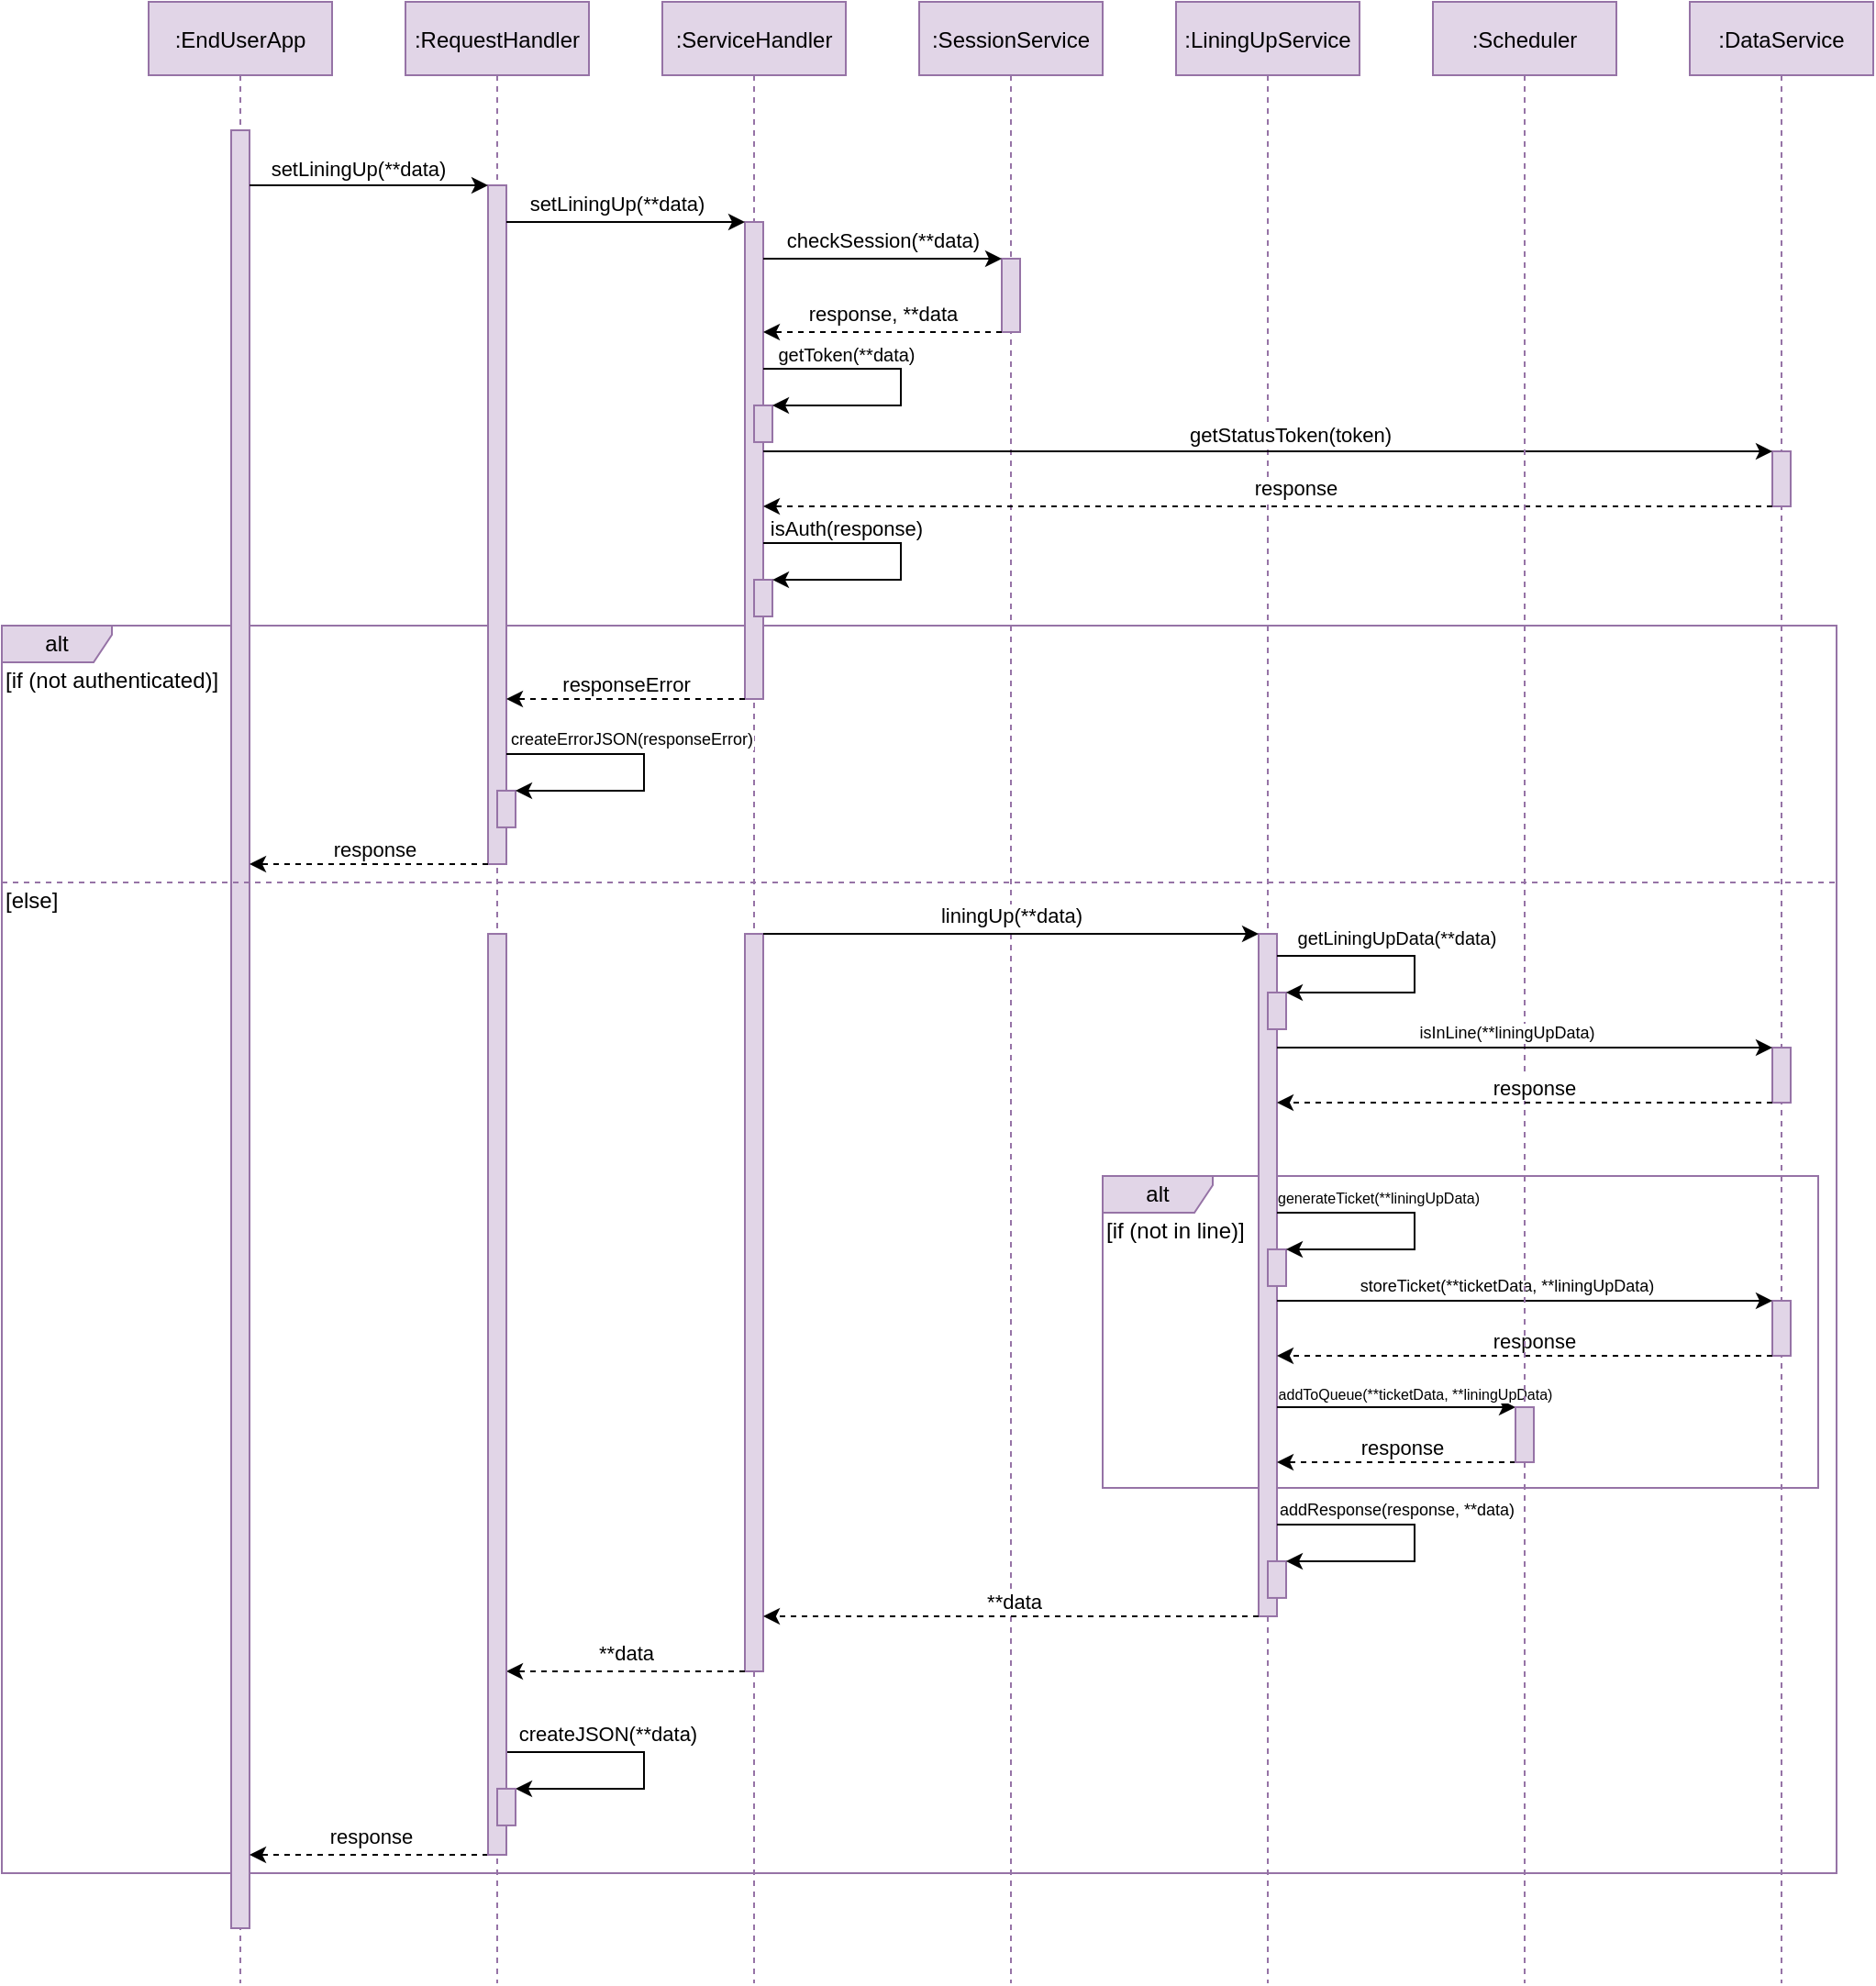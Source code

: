 <mxfile version="14.1.1" type="google"><diagram id="kgpKYQtTHZ0yAKxKKP6v" name="Page-1"><mxGraphModel dx="2518" dy="1393" grid="1" gridSize="10" guides="1" tooltips="1" connect="1" arrows="1" fold="1" page="1" pageScale="1" pageWidth="850" pageHeight="1100" math="0" shadow="0"><root><mxCell id="0"/><mxCell id="1" parent="0"/><mxCell id="ab039ZZ6KblpHRt-Qeaz-14" value="alt" style="shape=umlFrame;whiteSpace=wrap;html=1;fillColor=#e1d5e7;strokeColor=#9673a6;width=60;height=20;" parent="1" vertex="1"><mxGeometry x="1070" y="840" width="390" height="170" as="geometry"/></mxCell><mxCell id="pIHSBHaO-J6vgOVM64xe-12" value="alt" style="shape=umlFrame;whiteSpace=wrap;html=1;fillColor=#e1d5e7;strokeColor=#9673a6;width=60;height=20;" parent="1" vertex="1"><mxGeometry x="470" y="540" width="1000" height="680" as="geometry"/></mxCell><mxCell id="v75avYuaqY8QhJeRMP7D-11" value=":LiningUpService" style="shape=umlLifeline;perimeter=lifelinePerimeter;container=1;collapsible=0;recursiveResize=0;rounded=0;shadow=0;strokeWidth=1;fillColor=#e1d5e7;strokeColor=#9673a6;" parent="1" vertex="1"><mxGeometry x="1110" y="200" width="100" height="1080" as="geometry"/></mxCell><mxCell id="v75avYuaqY8QhJeRMP7D-12" value="" style="points=[];perimeter=orthogonalPerimeter;rounded=0;shadow=0;strokeWidth=1;fillColor=#e1d5e7;strokeColor=#9673a6;" parent="1" vertex="1"><mxGeometry x="1155" y="708.02" width="10" height="371.98" as="geometry"/></mxCell><mxCell id="v75avYuaqY8QhJeRMP7D-13" value=":DataService" style="shape=umlLifeline;perimeter=lifelinePerimeter;container=1;collapsible=0;recursiveResize=0;rounded=0;shadow=0;strokeWidth=1;fillColor=#e1d5e7;strokeColor=#9673a6;" parent="1" vertex="1"><mxGeometry x="1390" y="200" width="100" height="1080" as="geometry"/></mxCell><mxCell id="pIHSBHaO-J6vgOVM64xe-4" value="" style="points=[];perimeter=orthogonalPerimeter;rounded=0;shadow=0;strokeWidth=1;fillColor=#e1d5e7;strokeColor=#9673a6;" parent="v75avYuaqY8QhJeRMP7D-13" vertex="1"><mxGeometry x="45" y="245" width="10" height="30" as="geometry"/></mxCell><mxCell id="ab039ZZ6KblpHRt-Qeaz-5" value="" style="points=[];perimeter=orthogonalPerimeter;rounded=0;shadow=0;strokeWidth=1;fillColor=#e1d5e7;strokeColor=#9673a6;" parent="v75avYuaqY8QhJeRMP7D-13" vertex="1"><mxGeometry x="45" y="570.02" width="10" height="30" as="geometry"/></mxCell><mxCell id="ab039ZZ6KblpHRt-Qeaz-6" value="" style="points=[];perimeter=orthogonalPerimeter;rounded=0;shadow=0;strokeWidth=1;fillColor=#e1d5e7;strokeColor=#9673a6;" parent="v75avYuaqY8QhJeRMP7D-13" vertex="1"><mxGeometry x="45" y="707.99" width="10" height="30" as="geometry"/></mxCell><mxCell id="ab039ZZ6KblpHRt-Qeaz-7" style="edgeStyle=orthogonalEdgeStyle;rounded=0;orthogonalLoop=1;jettySize=auto;html=1;fontSize=11;" parent="v75avYuaqY8QhJeRMP7D-13" target="ab039ZZ6KblpHRt-Qeaz-6" edge="1"><mxGeometry relative="1" as="geometry"><mxPoint x="-225" y="707.97" as="sourcePoint"/><Array as="points"><mxPoint x="-20" y="708"/><mxPoint x="-20" y="708"/></Array></mxGeometry></mxCell><mxCell id="ab039ZZ6KblpHRt-Qeaz-8" value="storeTicket(**ticketData, **liningUpData)" style="edgeLabel;html=1;align=center;verticalAlign=middle;resizable=0;points=[];fontSize=9;" parent="ab039ZZ6KblpHRt-Qeaz-7" vertex="1" connectable="0"><mxGeometry x="-0.079" relative="1" as="geometry"><mxPoint x="0.28" y="-8" as="offset"/></mxGeometry></mxCell><mxCell id="ab039ZZ6KblpHRt-Qeaz-9" style="edgeStyle=orthogonalEdgeStyle;rounded=0;orthogonalLoop=1;jettySize=auto;html=1;fontSize=11;dashed=1;" parent="v75avYuaqY8QhJeRMP7D-13" source="ab039ZZ6KblpHRt-Qeaz-6" edge="1"><mxGeometry relative="1" as="geometry"><mxPoint x="-225" y="737.97" as="targetPoint"/><Array as="points"><mxPoint x="-160" y="737.97"/><mxPoint x="-160" y="737.97"/></Array></mxGeometry></mxCell><mxCell id="ab039ZZ6KblpHRt-Qeaz-10" value="response" style="edgeLabel;html=1;align=center;verticalAlign=middle;resizable=0;points=[];fontSize=11;" parent="ab039ZZ6KblpHRt-Qeaz-9" vertex="1" connectable="0"><mxGeometry x="-0.037" y="1" relative="1" as="geometry"><mxPoint y="-9" as="offset"/></mxGeometry></mxCell><mxCell id="v75avYuaqY8QhJeRMP7D-3" value=":EndUserApp" style="shape=umlLifeline;perimeter=lifelinePerimeter;container=1;collapsible=0;recursiveResize=0;rounded=0;shadow=0;strokeWidth=1;fillColor=#e1d5e7;strokeColor=#9673a6;" parent="1" vertex="1"><mxGeometry x="550" y="200" width="100" height="1080" as="geometry"/></mxCell><mxCell id="v75avYuaqY8QhJeRMP7D-4" value="" style="points=[];perimeter=orthogonalPerimeter;rounded=0;shadow=0;strokeWidth=1;fillColor=#e1d5e7;strokeColor=#9673a6;" parent="v75avYuaqY8QhJeRMP7D-3" vertex="1"><mxGeometry x="45" y="70" width="10" height="980" as="geometry"/></mxCell><mxCell id="v75avYuaqY8QhJeRMP7D-5" value=":RequestHandler" style="shape=umlLifeline;perimeter=lifelinePerimeter;container=1;collapsible=0;recursiveResize=0;rounded=0;shadow=0;strokeWidth=1;fillColor=#e1d5e7;strokeColor=#9673a6;" parent="1" vertex="1"><mxGeometry x="690" y="200" width="100" height="1080" as="geometry"/></mxCell><mxCell id="v75avYuaqY8QhJeRMP7D-6" value="" style="points=[];perimeter=orthogonalPerimeter;rounded=0;shadow=0;strokeWidth=1;fillColor=#e1d5e7;strokeColor=#9673a6;" parent="v75avYuaqY8QhJeRMP7D-5" vertex="1"><mxGeometry x="45" y="100" width="10" height="370" as="geometry"/></mxCell><mxCell id="v75avYuaqY8QhJeRMP7D-7" value=":ServiceHandler" style="shape=umlLifeline;perimeter=lifelinePerimeter;container=1;collapsible=0;recursiveResize=0;rounded=0;shadow=0;strokeWidth=1;fillColor=#e1d5e7;strokeColor=#9673a6;" parent="1" vertex="1"><mxGeometry x="830" y="200" width="100" height="1080" as="geometry"/></mxCell><mxCell id="v75avYuaqY8QhJeRMP7D-8" value="" style="points=[];perimeter=orthogonalPerimeter;rounded=0;shadow=0;strokeWidth=1;fillColor=#e1d5e7;strokeColor=#9673a6;" parent="v75avYuaqY8QhJeRMP7D-7" vertex="1"><mxGeometry x="45" y="120" width="10" height="260" as="geometry"/></mxCell><mxCell id="pIHSBHaO-J6vgOVM64xe-27" value="" style="points=[];perimeter=orthogonalPerimeter;rounded=0;shadow=0;strokeWidth=1;fillColor=#e1d5e7;strokeColor=#9673a6;" parent="v75avYuaqY8QhJeRMP7D-7" vertex="1"><mxGeometry x="45" y="508.02" width="10" height="401.98" as="geometry"/></mxCell><mxCell id="v75avYuaqY8QhJeRMP7D-9" value=":SessionService" style="shape=umlLifeline;perimeter=lifelinePerimeter;container=1;collapsible=0;recursiveResize=0;rounded=0;shadow=0;strokeWidth=1;fillColor=#e1d5e7;strokeColor=#9673a6;" parent="1" vertex="1"><mxGeometry x="970" y="200" width="100" height="1080" as="geometry"/></mxCell><mxCell id="tgBfS8zHyAmX1ySRDDkI-1" value="" style="points=[];perimeter=orthogonalPerimeter;rounded=0;shadow=0;strokeWidth=1;fillColor=#e1d5e7;strokeColor=#9673a6;" parent="v75avYuaqY8QhJeRMP7D-9" vertex="1"><mxGeometry x="45" y="140" width="10" height="40" as="geometry"/></mxCell><mxCell id="bSnf9WuSvgPpQQnt3xk_-1" style="edgeStyle=orthogonalEdgeStyle;rounded=0;orthogonalLoop=1;jettySize=auto;html=1;" parent="1" source="v75avYuaqY8QhJeRMP7D-4" target="v75avYuaqY8QhJeRMP7D-6" edge="1"><mxGeometry relative="1" as="geometry"><Array as="points"><mxPoint x="660" y="300"/><mxPoint x="660" y="300"/></Array></mxGeometry></mxCell><mxCell id="bSnf9WuSvgPpQQnt3xk_-2" value="&lt;font style=&quot;font-size: 11px&quot;&gt;setLiningUp(**data)&lt;/font&gt;" style="edgeLabel;html=1;align=center;verticalAlign=middle;resizable=0;points=[];" parent="bSnf9WuSvgPpQQnt3xk_-1" vertex="1" connectable="0"><mxGeometry x="-0.095" y="1" relative="1" as="geometry"><mxPoint y="-8" as="offset"/></mxGeometry></mxCell><mxCell id="bSnf9WuSvgPpQQnt3xk_-3" style="edgeStyle=orthogonalEdgeStyle;rounded=0;orthogonalLoop=1;jettySize=auto;html=1;" parent="1" source="v75avYuaqY8QhJeRMP7D-6" target="v75avYuaqY8QhJeRMP7D-8" edge="1"><mxGeometry relative="1" as="geometry"><Array as="points"><mxPoint x="840" y="320"/><mxPoint x="840" y="320"/></Array></mxGeometry></mxCell><mxCell id="bSnf9WuSvgPpQQnt3xk_-5" value="&lt;meta charset=&quot;utf-8&quot;&gt;&lt;span style=&quot;color: rgb(0, 0, 0); font-family: helvetica; font-size: 11px; font-style: normal; font-weight: 400; letter-spacing: normal; text-align: center; text-indent: 0px; text-transform: none; word-spacing: 0px; background-color: rgb(255, 255, 255); display: inline; float: none;&quot;&gt;setLiningUp(**data)&lt;/span&gt;" style="edgeLabel;html=1;align=center;verticalAlign=middle;resizable=0;points=[];fontSize=11;" parent="bSnf9WuSvgPpQQnt3xk_-3" vertex="1" connectable="0"><mxGeometry x="-0.078" relative="1" as="geometry"><mxPoint y="-10" as="offset"/></mxGeometry></mxCell><mxCell id="bSnf9WuSvgPpQQnt3xk_-35" style="edgeStyle=orthogonalEdgeStyle;rounded=0;orthogonalLoop=1;jettySize=auto;html=1;fontSize=11;" parent="1" source="pIHSBHaO-J6vgOVM64xe-27" target="v75avYuaqY8QhJeRMP7D-12" edge="1"><mxGeometry relative="1" as="geometry"><Array as="points"><mxPoint x="1020" y="708"/><mxPoint x="1020" y="708"/></Array><mxPoint x="885" y="708.054" as="sourcePoint"/></mxGeometry></mxCell><mxCell id="bSnf9WuSvgPpQQnt3xk_-36" value="liningUp(**data)" style="edgeLabel;html=1;align=center;verticalAlign=middle;resizable=0;points=[];fontSize=11;" parent="bSnf9WuSvgPpQQnt3xk_-35" vertex="1" connectable="0"><mxGeometry x="-0.1" y="-2" relative="1" as="geometry"><mxPoint x="13.62" y="-12.03" as="offset"/></mxGeometry></mxCell><mxCell id="bSnf9WuSvgPpQQnt3xk_-37" value="" style="points=[];perimeter=orthogonalPerimeter;rounded=0;shadow=0;strokeWidth=1;fillColor=#e1d5e7;strokeColor=#9673a6;" parent="1" vertex="1"><mxGeometry x="1160" y="739.99" width="10" height="20" as="geometry"/></mxCell><mxCell id="bSnf9WuSvgPpQQnt3xk_-38" style="edgeStyle=orthogonalEdgeStyle;rounded=0;orthogonalLoop=1;jettySize=auto;html=1;fontSize=11;" parent="1" target="bSnf9WuSvgPpQQnt3xk_-37" edge="1"><mxGeometry relative="1" as="geometry"><mxPoint x="1165" y="720.019" as="sourcePoint"/><Array as="points"><mxPoint x="1240" y="720.02"/><mxPoint x="1240" y="740.02"/></Array></mxGeometry></mxCell><mxCell id="bSnf9WuSvgPpQQnt3xk_-39" value="getLiningUpData(**data)" style="edgeLabel;html=1;align=center;verticalAlign=middle;resizable=0;points=[];fontSize=10;" parent="bSnf9WuSvgPpQQnt3xk_-38" vertex="1" connectable="0"><mxGeometry x="-0.648" y="1" relative="1" as="geometry"><mxPoint x="36.03" y="-9" as="offset"/></mxGeometry></mxCell><mxCell id="bSnf9WuSvgPpQQnt3xk_-41" style="edgeStyle=orthogonalEdgeStyle;rounded=0;orthogonalLoop=1;jettySize=auto;html=1;fontSize=11;" parent="1" target="bSnf9WuSvgPpQQnt3xk_-40" edge="1"><mxGeometry relative="1" as="geometry"><mxPoint x="1165" y="965.99" as="sourcePoint"/><Array as="points"><mxPoint x="1270" y="966"/><mxPoint x="1270" y="966"/></Array></mxGeometry></mxCell><mxCell id="bSnf9WuSvgPpQQnt3xk_-42" value="addToQueue(**ticketData, **liningUpData)" style="edgeLabel;html=1;align=center;verticalAlign=middle;resizable=0;points=[];fontSize=8;" parent="bSnf9WuSvgPpQQnt3xk_-41" vertex="1" connectable="0"><mxGeometry x="-0.079" relative="1" as="geometry"><mxPoint x="15.0" y="-7" as="offset"/></mxGeometry></mxCell><mxCell id="bSnf9WuSvgPpQQnt3xk_-43" style="edgeStyle=orthogonalEdgeStyle;rounded=0;orthogonalLoop=1;jettySize=auto;html=1;fontSize=11;dashed=1;" parent="1" source="bSnf9WuSvgPpQQnt3xk_-40" edge="1"><mxGeometry relative="1" as="geometry"><mxPoint x="1165" y="995.99" as="targetPoint"/><Array as="points"><mxPoint x="1240" y="995.99"/><mxPoint x="1240" y="995.99"/></Array></mxGeometry></mxCell><mxCell id="bSnf9WuSvgPpQQnt3xk_-44" value="response" style="edgeLabel;html=1;align=center;verticalAlign=middle;resizable=0;points=[];fontSize=11;" parent="bSnf9WuSvgPpQQnt3xk_-43" vertex="1" connectable="0"><mxGeometry x="-0.037" y="1" relative="1" as="geometry"><mxPoint y="-9" as="offset"/></mxGeometry></mxCell><mxCell id="bSnf9WuSvgPpQQnt3xk_-48" style="edgeStyle=orthogonalEdgeStyle;rounded=0;orthogonalLoop=1;jettySize=auto;html=1;fontSize=11;dashed=1;" parent="1" source="v75avYuaqY8QhJeRMP7D-12" target="pIHSBHaO-J6vgOVM64xe-27" edge="1"><mxGeometry relative="1" as="geometry"><mxPoint x="1155" y="1058" as="sourcePoint"/><mxPoint x="885" y="1058.034" as="targetPoint"/><Array as="points"><mxPoint x="1020" y="1080"/><mxPoint x="1020" y="1080"/></Array></mxGeometry></mxCell><mxCell id="bSnf9WuSvgPpQQnt3xk_-49" value="&amp;nbsp;**data" style="edgeLabel;html=1;align=center;verticalAlign=middle;resizable=0;points=[];fontSize=11;" parent="bSnf9WuSvgPpQQnt3xk_-48" vertex="1" connectable="0"><mxGeometry x="0.088" y="1" relative="1" as="geometry"><mxPoint x="11.9" y="-9.03" as="offset"/></mxGeometry></mxCell><mxCell id="bSnf9WuSvgPpQQnt3xk_-62" style="edgeStyle=orthogonalEdgeStyle;rounded=0;orthogonalLoop=1;jettySize=auto;html=1;dashed=1;fontSize=11;" parent="1" source="pIHSBHaO-J6vgOVM64xe-27" target="T0ZZrv4875lly1v3ovZ5-1" edge="1"><mxGeometry relative="1" as="geometry"><Array as="points"><mxPoint x="810" y="1110"/><mxPoint x="810" y="1110"/></Array><mxPoint x="875" y="1088" as="sourcePoint"/><mxPoint x="745" y="1088.034" as="targetPoint"/></mxGeometry></mxCell><mxCell id="bSnf9WuSvgPpQQnt3xk_-63" value="**data" style="edgeLabel;html=1;align=center;verticalAlign=middle;resizable=0;points=[];fontSize=11;" parent="bSnf9WuSvgPpQQnt3xk_-62" vertex="1" connectable="0"><mxGeometry x="-0.127" y="3" relative="1" as="geometry"><mxPoint x="-8.33" y="-13" as="offset"/></mxGeometry></mxCell><mxCell id="bSnf9WuSvgPpQQnt3xk_-65" style="edgeStyle=orthogonalEdgeStyle;rounded=0;orthogonalLoop=1;jettySize=auto;html=1;fontSize=11;" parent="1" target="bSnf9WuSvgPpQQnt3xk_-64" edge="1"><mxGeometry relative="1" as="geometry"><mxPoint x="745" y="1153.999" as="sourcePoint"/><Array as="points"><mxPoint x="820" y="1154"/><mxPoint x="820" y="1174"/></Array></mxGeometry></mxCell><mxCell id="bSnf9WuSvgPpQQnt3xk_-66" value="createJSON(**data)" style="edgeLabel;html=1;align=center;verticalAlign=middle;resizable=0;points=[];fontSize=11;" parent="bSnf9WuSvgPpQQnt3xk_-65" vertex="1" connectable="0"><mxGeometry x="-0.648" y="1" relative="1" as="geometry"><mxPoint x="25.34" y="-9" as="offset"/></mxGeometry></mxCell><mxCell id="bSnf9WuSvgPpQQnt3xk_-67" style="edgeStyle=orthogonalEdgeStyle;rounded=0;orthogonalLoop=1;jettySize=auto;html=1;dashed=1;fontSize=11;" parent="1" source="T0ZZrv4875lly1v3ovZ5-1" target="v75avYuaqY8QhJeRMP7D-4" edge="1"><mxGeometry relative="1" as="geometry"><Array as="points"><mxPoint x="670" y="1210"/><mxPoint x="670" y="1210"/></Array><mxPoint x="735" y="1214" as="sourcePoint"/><mxPoint x="605.0" y="1214.034" as="targetPoint"/></mxGeometry></mxCell><mxCell id="bSnf9WuSvgPpQQnt3xk_-68" value="response" style="edgeLabel;html=1;align=center;verticalAlign=middle;resizable=0;points=[];fontSize=11;" parent="bSnf9WuSvgPpQQnt3xk_-67" vertex="1" connectable="0"><mxGeometry x="-0.12" y="1" relative="1" as="geometry"><mxPoint x="-7.67" y="-11" as="offset"/></mxGeometry></mxCell><mxCell id="tgBfS8zHyAmX1ySRDDkI-2" style="edgeStyle=orthogonalEdgeStyle;rounded=0;orthogonalLoop=1;jettySize=auto;html=1;" parent="1" source="v75avYuaqY8QhJeRMP7D-8" target="tgBfS8zHyAmX1ySRDDkI-1" edge="1"><mxGeometry relative="1" as="geometry"><Array as="points"><mxPoint x="950" y="340"/><mxPoint x="950" y="340"/></Array></mxGeometry></mxCell><mxCell id="tgBfS8zHyAmX1ySRDDkI-3" value="checkSession(**data)" style="edgeLabel;html=1;align=center;verticalAlign=middle;resizable=0;points=[];" parent="tgBfS8zHyAmX1ySRDDkI-2" vertex="1" connectable="0"><mxGeometry x="0.134" y="-1" relative="1" as="geometry"><mxPoint x="-8.71" y="-11" as="offset"/></mxGeometry></mxCell><mxCell id="tgBfS8zHyAmX1ySRDDkI-4" style="edgeStyle=orthogonalEdgeStyle;rounded=0;orthogonalLoop=1;jettySize=auto;html=1;dashed=1;" parent="1" source="tgBfS8zHyAmX1ySRDDkI-1" target="v75avYuaqY8QhJeRMP7D-8" edge="1"><mxGeometry relative="1" as="geometry"><Array as="points"><mxPoint x="980" y="380"/><mxPoint x="980" y="380"/></Array></mxGeometry></mxCell><mxCell id="tgBfS8zHyAmX1ySRDDkI-5" value="response, **data" style="edgeLabel;html=1;align=center;verticalAlign=middle;resizable=0;points=[];" parent="tgBfS8zHyAmX1ySRDDkI-4" vertex="1" connectable="0"><mxGeometry x="-0.117" y="-1" relative="1" as="geometry"><mxPoint x="-7.86" y="-9" as="offset"/></mxGeometry></mxCell><mxCell id="pIHSBHaO-J6vgOVM64xe-5" style="edgeStyle=orthogonalEdgeStyle;rounded=0;orthogonalLoop=1;jettySize=auto;html=1;" parent="1" target="pIHSBHaO-J6vgOVM64xe-4" edge="1"><mxGeometry relative="1" as="geometry"><mxPoint x="885" y="445" as="sourcePoint"/><Array as="points"><mxPoint x="1090" y="445"/><mxPoint x="1090" y="445"/></Array></mxGeometry></mxCell><mxCell id="pIHSBHaO-J6vgOVM64xe-7" value="getStatusToken(token)" style="edgeLabel;html=1;align=center;verticalAlign=middle;resizable=0;points=[];" parent="pIHSBHaO-J6vgOVM64xe-5" vertex="1" connectable="0"><mxGeometry x="0.042" y="-1" relative="1" as="geometry"><mxPoint y="-10.03" as="offset"/></mxGeometry></mxCell><mxCell id="pIHSBHaO-J6vgOVM64xe-6" style="edgeStyle=orthogonalEdgeStyle;rounded=0;orthogonalLoop=1;jettySize=auto;html=1;dashed=1;" parent="1" source="pIHSBHaO-J6vgOVM64xe-4" edge="1"><mxGeometry relative="1" as="geometry"><mxPoint x="885" y="475" as="targetPoint"/><Array as="points"><mxPoint x="1090" y="475"/><mxPoint x="1090" y="475"/></Array></mxGeometry></mxCell><mxCell id="pIHSBHaO-J6vgOVM64xe-11" value="response" style="edgeLabel;html=1;align=center;verticalAlign=middle;resizable=0;points=[];" parent="pIHSBHaO-J6vgOVM64xe-6" vertex="1" connectable="0"><mxGeometry x="-0.075" y="-1" relative="1" as="geometry"><mxPoint x="-5.29" y="-9" as="offset"/></mxGeometry></mxCell><mxCell id="pIHSBHaO-J6vgOVM64xe-8" value="" style="points=[];perimeter=orthogonalPerimeter;rounded=0;shadow=0;strokeWidth=1;fillColor=#e1d5e7;strokeColor=#9673a6;" parent="1" vertex="1"><mxGeometry x="880" y="419.97" width="10" height="20" as="geometry"/></mxCell><mxCell id="pIHSBHaO-J6vgOVM64xe-9" style="edgeStyle=orthogonalEdgeStyle;rounded=0;orthogonalLoop=1;jettySize=auto;html=1;fontSize=11;" parent="1" target="pIHSBHaO-J6vgOVM64xe-8" edge="1"><mxGeometry relative="1" as="geometry"><mxPoint x="885" y="399.999" as="sourcePoint"/><Array as="points"><mxPoint x="960" y="400"/><mxPoint x="960" y="420"/></Array></mxGeometry></mxCell><mxCell id="pIHSBHaO-J6vgOVM64xe-10" value="getToken(**data)" style="edgeLabel;html=1;align=center;verticalAlign=middle;resizable=0;points=[];fontSize=10;" parent="pIHSBHaO-J6vgOVM64xe-9" vertex="1" connectable="0"><mxGeometry x="-0.648" y="1" relative="1" as="geometry"><mxPoint x="15.95" y="-7" as="offset"/></mxGeometry></mxCell><mxCell id="pIHSBHaO-J6vgOVM64xe-13" value="[if (not authenticated)]" style="text;html=1;align=left;verticalAlign=middle;resizable=0;points=[];autosize=1;" parent="1" vertex="1"><mxGeometry x="470" y="560" width="130" height="20" as="geometry"/></mxCell><mxCell id="pIHSBHaO-J6vgOVM64xe-15" style="edgeStyle=orthogonalEdgeStyle;rounded=0;orthogonalLoop=1;jettySize=auto;html=1;dashed=1;" parent="1" source="v75avYuaqY8QhJeRMP7D-8" target="v75avYuaqY8QhJeRMP7D-6" edge="1"><mxGeometry relative="1" as="geometry"><Array as="points"><mxPoint x="840" y="580"/><mxPoint x="840" y="580"/></Array></mxGeometry></mxCell><mxCell id="pIHSBHaO-J6vgOVM64xe-19" value="responseError" style="edgeLabel;html=1;align=center;verticalAlign=middle;resizable=0;points=[];" parent="pIHSBHaO-J6vgOVM64xe-15" vertex="1" connectable="0"><mxGeometry x="-0.118" y="-1" relative="1" as="geometry"><mxPoint x="-7.86" y="-7" as="offset"/></mxGeometry></mxCell><mxCell id="pIHSBHaO-J6vgOVM64xe-16" value="" style="points=[];perimeter=orthogonalPerimeter;rounded=0;shadow=0;strokeWidth=1;fillColor=#e1d5e7;strokeColor=#9673a6;" parent="1" vertex="1"><mxGeometry x="880" y="515" width="10" height="20" as="geometry"/></mxCell><mxCell id="pIHSBHaO-J6vgOVM64xe-17" style="edgeStyle=orthogonalEdgeStyle;rounded=0;orthogonalLoop=1;jettySize=auto;html=1;fontSize=11;" parent="1" target="pIHSBHaO-J6vgOVM64xe-16" edge="1"><mxGeometry relative="1" as="geometry"><mxPoint x="885" y="495.029" as="sourcePoint"/><Array as="points"><mxPoint x="960" y="495.03"/><mxPoint x="960" y="515.03"/></Array></mxGeometry></mxCell><mxCell id="pIHSBHaO-J6vgOVM64xe-18" value="isAuth(response)" style="edgeLabel;html=1;align=center;verticalAlign=middle;resizable=0;points=[];fontSize=11;" parent="pIHSBHaO-J6vgOVM64xe-17" vertex="1" connectable="0"><mxGeometry x="-0.648" y="1" relative="1" as="geometry"><mxPoint x="15.95" y="-7" as="offset"/></mxGeometry></mxCell><mxCell id="pIHSBHaO-J6vgOVM64xe-20" value="" style="points=[];perimeter=orthogonalPerimeter;rounded=0;shadow=0;strokeWidth=1;fillColor=#e1d5e7;strokeColor=#9673a6;" parent="1" vertex="1"><mxGeometry x="740" y="629.97" width="10" height="20" as="geometry"/></mxCell><mxCell id="pIHSBHaO-J6vgOVM64xe-21" style="edgeStyle=orthogonalEdgeStyle;rounded=0;orthogonalLoop=1;jettySize=auto;html=1;fontSize=11;" parent="1" target="pIHSBHaO-J6vgOVM64xe-20" edge="1"><mxGeometry relative="1" as="geometry"><mxPoint x="745" y="609.999" as="sourcePoint"/><Array as="points"><mxPoint x="820" y="610"/><mxPoint x="820" y="630"/></Array></mxGeometry></mxCell><mxCell id="pIHSBHaO-J6vgOVM64xe-22" value="createErrorJSON(responseError)" style="edgeLabel;html=1;align=center;verticalAlign=middle;resizable=0;points=[];fontSize=9;" parent="pIHSBHaO-J6vgOVM64xe-21" vertex="1" connectable="0"><mxGeometry x="-0.648" y="1" relative="1" as="geometry"><mxPoint x="38.95" y="-7" as="offset"/></mxGeometry></mxCell><mxCell id="pIHSBHaO-J6vgOVM64xe-23" style="edgeStyle=orthogonalEdgeStyle;rounded=0;orthogonalLoop=1;jettySize=auto;html=1;dashed=1;fontSize=9;" parent="1" source="v75avYuaqY8QhJeRMP7D-6" target="v75avYuaqY8QhJeRMP7D-4" edge="1"><mxGeometry relative="1" as="geometry"><Array as="points"><mxPoint x="640" y="670"/><mxPoint x="640" y="670"/></Array></mxGeometry></mxCell><mxCell id="pIHSBHaO-J6vgOVM64xe-24" value="response" style="edgeLabel;html=1;align=center;verticalAlign=middle;resizable=0;points=[];fontSize=11;" parent="pIHSBHaO-J6vgOVM64xe-23" vertex="1" connectable="0"><mxGeometry x="0.213" y="-1" relative="1" as="geometry"><mxPoint x="17.05" y="-7.5" as="offset"/></mxGeometry></mxCell><mxCell id="pIHSBHaO-J6vgOVM64xe-25" value="" style="endArrow=none;dashed=1;html=1;fontSize=11;fillColor=#e1d5e7;strokeColor=#9673a6;" parent="1" edge="1"><mxGeometry width="50" height="50" relative="1" as="geometry"><mxPoint x="470" y="680" as="sourcePoint"/><mxPoint x="1470" y="680" as="targetPoint"/></mxGeometry></mxCell><mxCell id="pIHSBHaO-J6vgOVM64xe-26" value="[else]" style="text;html=1;align=left;verticalAlign=middle;resizable=0;points=[];autosize=1;" parent="1" vertex="1"><mxGeometry x="470" y="680" width="40" height="20" as="geometry"/></mxCell><mxCell id="pIHSBHaO-J6vgOVM64xe-28" value=":Scheduler" style="shape=umlLifeline;perimeter=lifelinePerimeter;container=1;collapsible=0;recursiveResize=0;rounded=0;shadow=0;strokeWidth=1;fillColor=#e1d5e7;strokeColor=#9673a6;" parent="1" vertex="1"><mxGeometry x="1250" y="200" width="100" height="1080" as="geometry"/></mxCell><mxCell id="bSnf9WuSvgPpQQnt3xk_-40" value="" style="points=[];perimeter=orthogonalPerimeter;rounded=0;shadow=0;strokeWidth=1;fillColor=#e1d5e7;strokeColor=#9673a6;" parent="pIHSBHaO-J6vgOVM64xe-28" vertex="1"><mxGeometry x="45" y="765.99" width="10" height="30" as="geometry"/></mxCell><mxCell id="T0ZZrv4875lly1v3ovZ5-1" value="" style="points=[];perimeter=orthogonalPerimeter;rounded=0;shadow=0;strokeWidth=1;fillColor=#e1d5e7;strokeColor=#9673a6;" parent="1" vertex="1"><mxGeometry x="735" y="708.02" width="10" height="501.98" as="geometry"/></mxCell><mxCell id="ab039ZZ6KblpHRt-Qeaz-1" style="edgeStyle=orthogonalEdgeStyle;rounded=0;orthogonalLoop=1;jettySize=auto;html=1;fontSize=11;" parent="1" target="ab039ZZ6KblpHRt-Qeaz-5" edge="1"><mxGeometry relative="1" as="geometry"><mxPoint x="1165" y="770.0" as="sourcePoint"/><Array as="points"><mxPoint x="1230" y="770"/><mxPoint x="1230" y="770"/></Array></mxGeometry></mxCell><mxCell id="ab039ZZ6KblpHRt-Qeaz-2" value="isInLine(**liningUpData)" style="edgeLabel;html=1;align=center;verticalAlign=middle;resizable=0;points=[];fontSize=9;" parent="ab039ZZ6KblpHRt-Qeaz-1" vertex="1" connectable="0"><mxGeometry x="-0.079" relative="1" as="geometry"><mxPoint x="0.28" y="-8" as="offset"/></mxGeometry></mxCell><mxCell id="ab039ZZ6KblpHRt-Qeaz-3" style="edgeStyle=orthogonalEdgeStyle;rounded=0;orthogonalLoop=1;jettySize=auto;html=1;fontSize=11;dashed=1;" parent="1" source="ab039ZZ6KblpHRt-Qeaz-5" edge="1"><mxGeometry relative="1" as="geometry"><mxPoint x="1165" y="800.0" as="targetPoint"/><Array as="points"><mxPoint x="1230" y="800"/><mxPoint x="1230" y="800"/></Array></mxGeometry></mxCell><mxCell id="ab039ZZ6KblpHRt-Qeaz-4" value="response" style="edgeLabel;html=1;align=center;verticalAlign=middle;resizable=0;points=[];fontSize=11;" parent="ab039ZZ6KblpHRt-Qeaz-3" vertex="1" connectable="0"><mxGeometry x="-0.037" y="1" relative="1" as="geometry"><mxPoint y="-9" as="offset"/></mxGeometry></mxCell><mxCell id="ab039ZZ6KblpHRt-Qeaz-11" value="" style="points=[];perimeter=orthogonalPerimeter;rounded=0;shadow=0;strokeWidth=1;fillColor=#e1d5e7;strokeColor=#9673a6;" parent="1" vertex="1"><mxGeometry x="1160" y="879.97" width="10" height="20" as="geometry"/></mxCell><mxCell id="ab039ZZ6KblpHRt-Qeaz-12" style="edgeStyle=orthogonalEdgeStyle;rounded=0;orthogonalLoop=1;jettySize=auto;html=1;fontSize=11;" parent="1" target="ab039ZZ6KblpHRt-Qeaz-11" edge="1"><mxGeometry relative="1" as="geometry"><mxPoint x="1165" y="859.999" as="sourcePoint"/><Array as="points"><mxPoint x="1240" y="860"/><mxPoint x="1240" y="880"/></Array></mxGeometry></mxCell><mxCell id="ab039ZZ6KblpHRt-Qeaz-13" value="generateTicket(**liningUpData)" style="edgeLabel;html=1;align=center;verticalAlign=middle;resizable=0;points=[];fontSize=8;" parent="ab039ZZ6KblpHRt-Qeaz-12" vertex="1" connectable="0"><mxGeometry x="-0.648" y="1" relative="1" as="geometry"><mxPoint x="25.86" y="-7" as="offset"/></mxGeometry></mxCell><mxCell id="ab039ZZ6KblpHRt-Qeaz-15" value="[if (not in line)]" style="text;html=1;align=left;verticalAlign=middle;resizable=0;points=[];autosize=1;" parent="1" vertex="1"><mxGeometry x="1070" y="860" width="90" height="20" as="geometry"/></mxCell><mxCell id="ab039ZZ6KblpHRt-Qeaz-16" value="" style="points=[];perimeter=orthogonalPerimeter;rounded=0;shadow=0;strokeWidth=1;fillColor=#e1d5e7;strokeColor=#9673a6;" parent="1" vertex="1"><mxGeometry x="1160" y="1049.97" width="10" height="20" as="geometry"/></mxCell><mxCell id="ab039ZZ6KblpHRt-Qeaz-17" style="edgeStyle=orthogonalEdgeStyle;rounded=0;orthogonalLoop=1;jettySize=auto;html=1;fontSize=11;" parent="1" source="v75avYuaqY8QhJeRMP7D-12" target="ab039ZZ6KblpHRt-Qeaz-16" edge="1"><mxGeometry relative="1" as="geometry"><mxPoint x="1180" y="1030" as="sourcePoint"/><Array as="points"><mxPoint x="1240" y="1030"/><mxPoint x="1240" y="1050"/></Array></mxGeometry></mxCell><mxCell id="ab039ZZ6KblpHRt-Qeaz-18" value="addResponse(response, **data)" style="edgeLabel;html=1;align=center;verticalAlign=middle;resizable=0;points=[];fontSize=9;" parent="ab039ZZ6KblpHRt-Qeaz-17" vertex="1" connectable="0"><mxGeometry x="-0.648" y="1" relative="1" as="geometry"><mxPoint x="35.8" y="-7" as="offset"/></mxGeometry></mxCell><mxCell id="bSnf9WuSvgPpQQnt3xk_-64" value="" style="points=[];perimeter=orthogonalPerimeter;rounded=0;shadow=0;strokeWidth=1;fillColor=#e1d5e7;strokeColor=#9673a6;" parent="1" vertex="1"><mxGeometry x="740" y="1173.97" width="10" height="20" as="geometry"/></mxCell></root></mxGraphModel></diagram></mxfile>